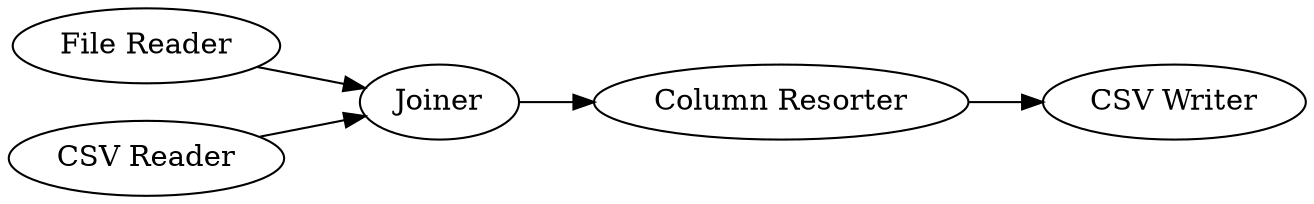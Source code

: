 digraph {
	1 [label="File Reader"]
	2 [label="CSV Reader"]
	3 [label=Joiner]
	4 [label="CSV Writer"]
	5 [label="Column Resorter"]
	1 -> 3
	2 -> 3
	3 -> 5
	5 -> 4
	rankdir=LR
}
